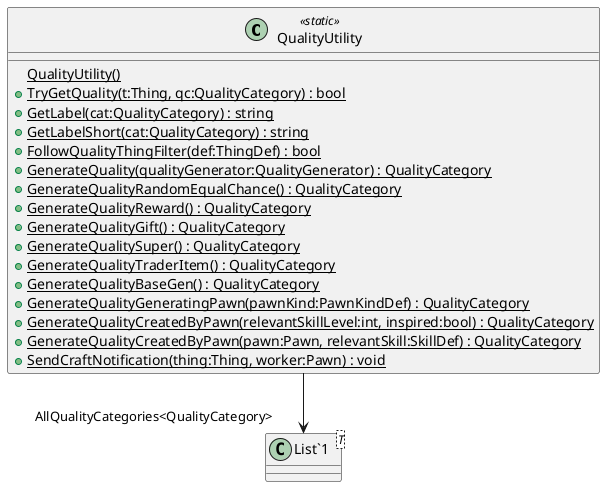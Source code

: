 @startuml
class QualityUtility <<static>> {
    {static} QualityUtility()
    + {static} TryGetQuality(t:Thing, qc:QualityCategory) : bool
    + {static} GetLabel(cat:QualityCategory) : string
    + {static} GetLabelShort(cat:QualityCategory) : string
    + {static} FollowQualityThingFilter(def:ThingDef) : bool
    + {static} GenerateQuality(qualityGenerator:QualityGenerator) : QualityCategory
    + {static} GenerateQualityRandomEqualChance() : QualityCategory
    + {static} GenerateQualityReward() : QualityCategory
    + {static} GenerateQualityGift() : QualityCategory
    + {static} GenerateQualitySuper() : QualityCategory
    + {static} GenerateQualityTraderItem() : QualityCategory
    + {static} GenerateQualityBaseGen() : QualityCategory
    + {static} GenerateQualityGeneratingPawn(pawnKind:PawnKindDef) : QualityCategory
    + {static} GenerateQualityCreatedByPawn(relevantSkillLevel:int, inspired:bool) : QualityCategory
    + {static} GenerateQualityCreatedByPawn(pawn:Pawn, relevantSkill:SkillDef) : QualityCategory
    + {static} SendCraftNotification(thing:Thing, worker:Pawn) : void
}
class "List`1"<T> {
}
QualityUtility --> "AllQualityCategories<QualityCategory>" "List`1"
@enduml
